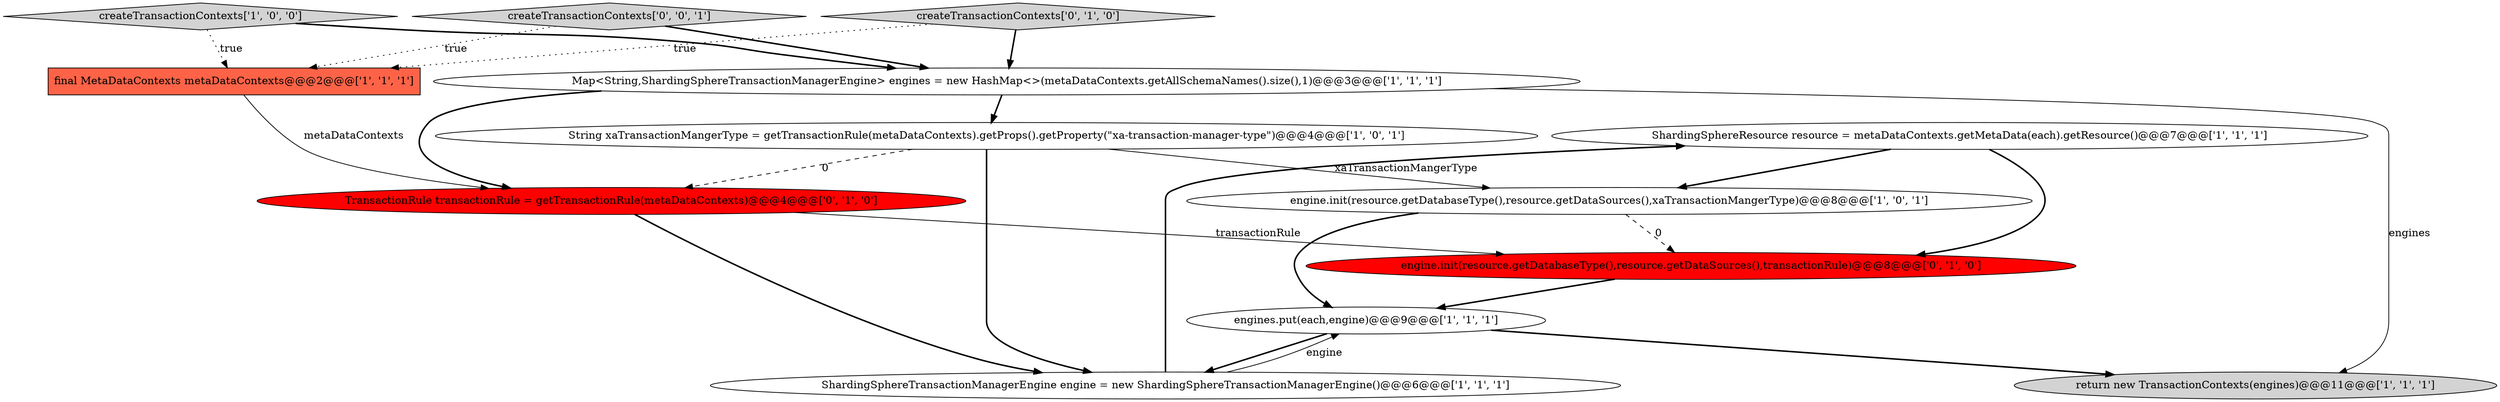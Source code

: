 digraph {
5 [style = filled, label = "ShardingSphereResource resource = metaDataContexts.getMetaData(each).getResource()@@@7@@@['1', '1', '1']", fillcolor = white, shape = ellipse image = "AAA0AAABBB1BBB"];
3 [style = filled, label = "return new TransactionContexts(engines)@@@11@@@['1', '1', '1']", fillcolor = lightgray, shape = ellipse image = "AAA0AAABBB1BBB"];
1 [style = filled, label = "engines.put(each,engine)@@@9@@@['1', '1', '1']", fillcolor = white, shape = ellipse image = "AAA0AAABBB1BBB"];
7 [style = filled, label = "engine.init(resource.getDatabaseType(),resource.getDataSources(),xaTransactionMangerType)@@@8@@@['1', '0', '1']", fillcolor = white, shape = ellipse image = "AAA0AAABBB1BBB"];
2 [style = filled, label = "createTransactionContexts['1', '0', '0']", fillcolor = lightgray, shape = diamond image = "AAA0AAABBB1BBB"];
0 [style = filled, label = "final MetaDataContexts metaDataContexts@@@2@@@['1', '1', '1']", fillcolor = tomato, shape = box image = "AAA0AAABBB1BBB"];
8 [style = filled, label = "ShardingSphereTransactionManagerEngine engine = new ShardingSphereTransactionManagerEngine()@@@6@@@['1', '1', '1']", fillcolor = white, shape = ellipse image = "AAA0AAABBB1BBB"];
9 [style = filled, label = "TransactionRule transactionRule = getTransactionRule(metaDataContexts)@@@4@@@['0', '1', '0']", fillcolor = red, shape = ellipse image = "AAA1AAABBB2BBB"];
12 [style = filled, label = "createTransactionContexts['0', '0', '1']", fillcolor = lightgray, shape = diamond image = "AAA0AAABBB3BBB"];
4 [style = filled, label = "String xaTransactionMangerType = getTransactionRule(metaDataContexts).getProps().getProperty(\"xa-transaction-manager-type\")@@@4@@@['1', '0', '1']", fillcolor = white, shape = ellipse image = "AAA0AAABBB1BBB"];
6 [style = filled, label = "Map<String,ShardingSphereTransactionManagerEngine> engines = new HashMap<>(metaDataContexts.getAllSchemaNames().size(),1)@@@3@@@['1', '1', '1']", fillcolor = white, shape = ellipse image = "AAA0AAABBB1BBB"];
11 [style = filled, label = "createTransactionContexts['0', '1', '0']", fillcolor = lightgray, shape = diamond image = "AAA0AAABBB2BBB"];
10 [style = filled, label = "engine.init(resource.getDatabaseType(),resource.getDataSources(),transactionRule)@@@8@@@['0', '1', '0']", fillcolor = red, shape = ellipse image = "AAA1AAABBB2BBB"];
5->10 [style = bold, label=""];
7->1 [style = bold, label=""];
1->8 [style = bold, label=""];
2->0 [style = dotted, label="true"];
2->6 [style = bold, label=""];
11->6 [style = bold, label=""];
1->3 [style = bold, label=""];
9->8 [style = bold, label=""];
12->6 [style = bold, label=""];
8->1 [style = solid, label="engine"];
6->4 [style = bold, label=""];
4->9 [style = dashed, label="0"];
4->7 [style = solid, label="xaTransactionMangerType"];
8->5 [style = bold, label=""];
11->0 [style = dotted, label="true"];
12->0 [style = dotted, label="true"];
4->8 [style = bold, label=""];
5->7 [style = bold, label=""];
7->10 [style = dashed, label="0"];
0->9 [style = solid, label="metaDataContexts"];
6->9 [style = bold, label=""];
6->3 [style = solid, label="engines"];
10->1 [style = bold, label=""];
9->10 [style = solid, label="transactionRule"];
}
